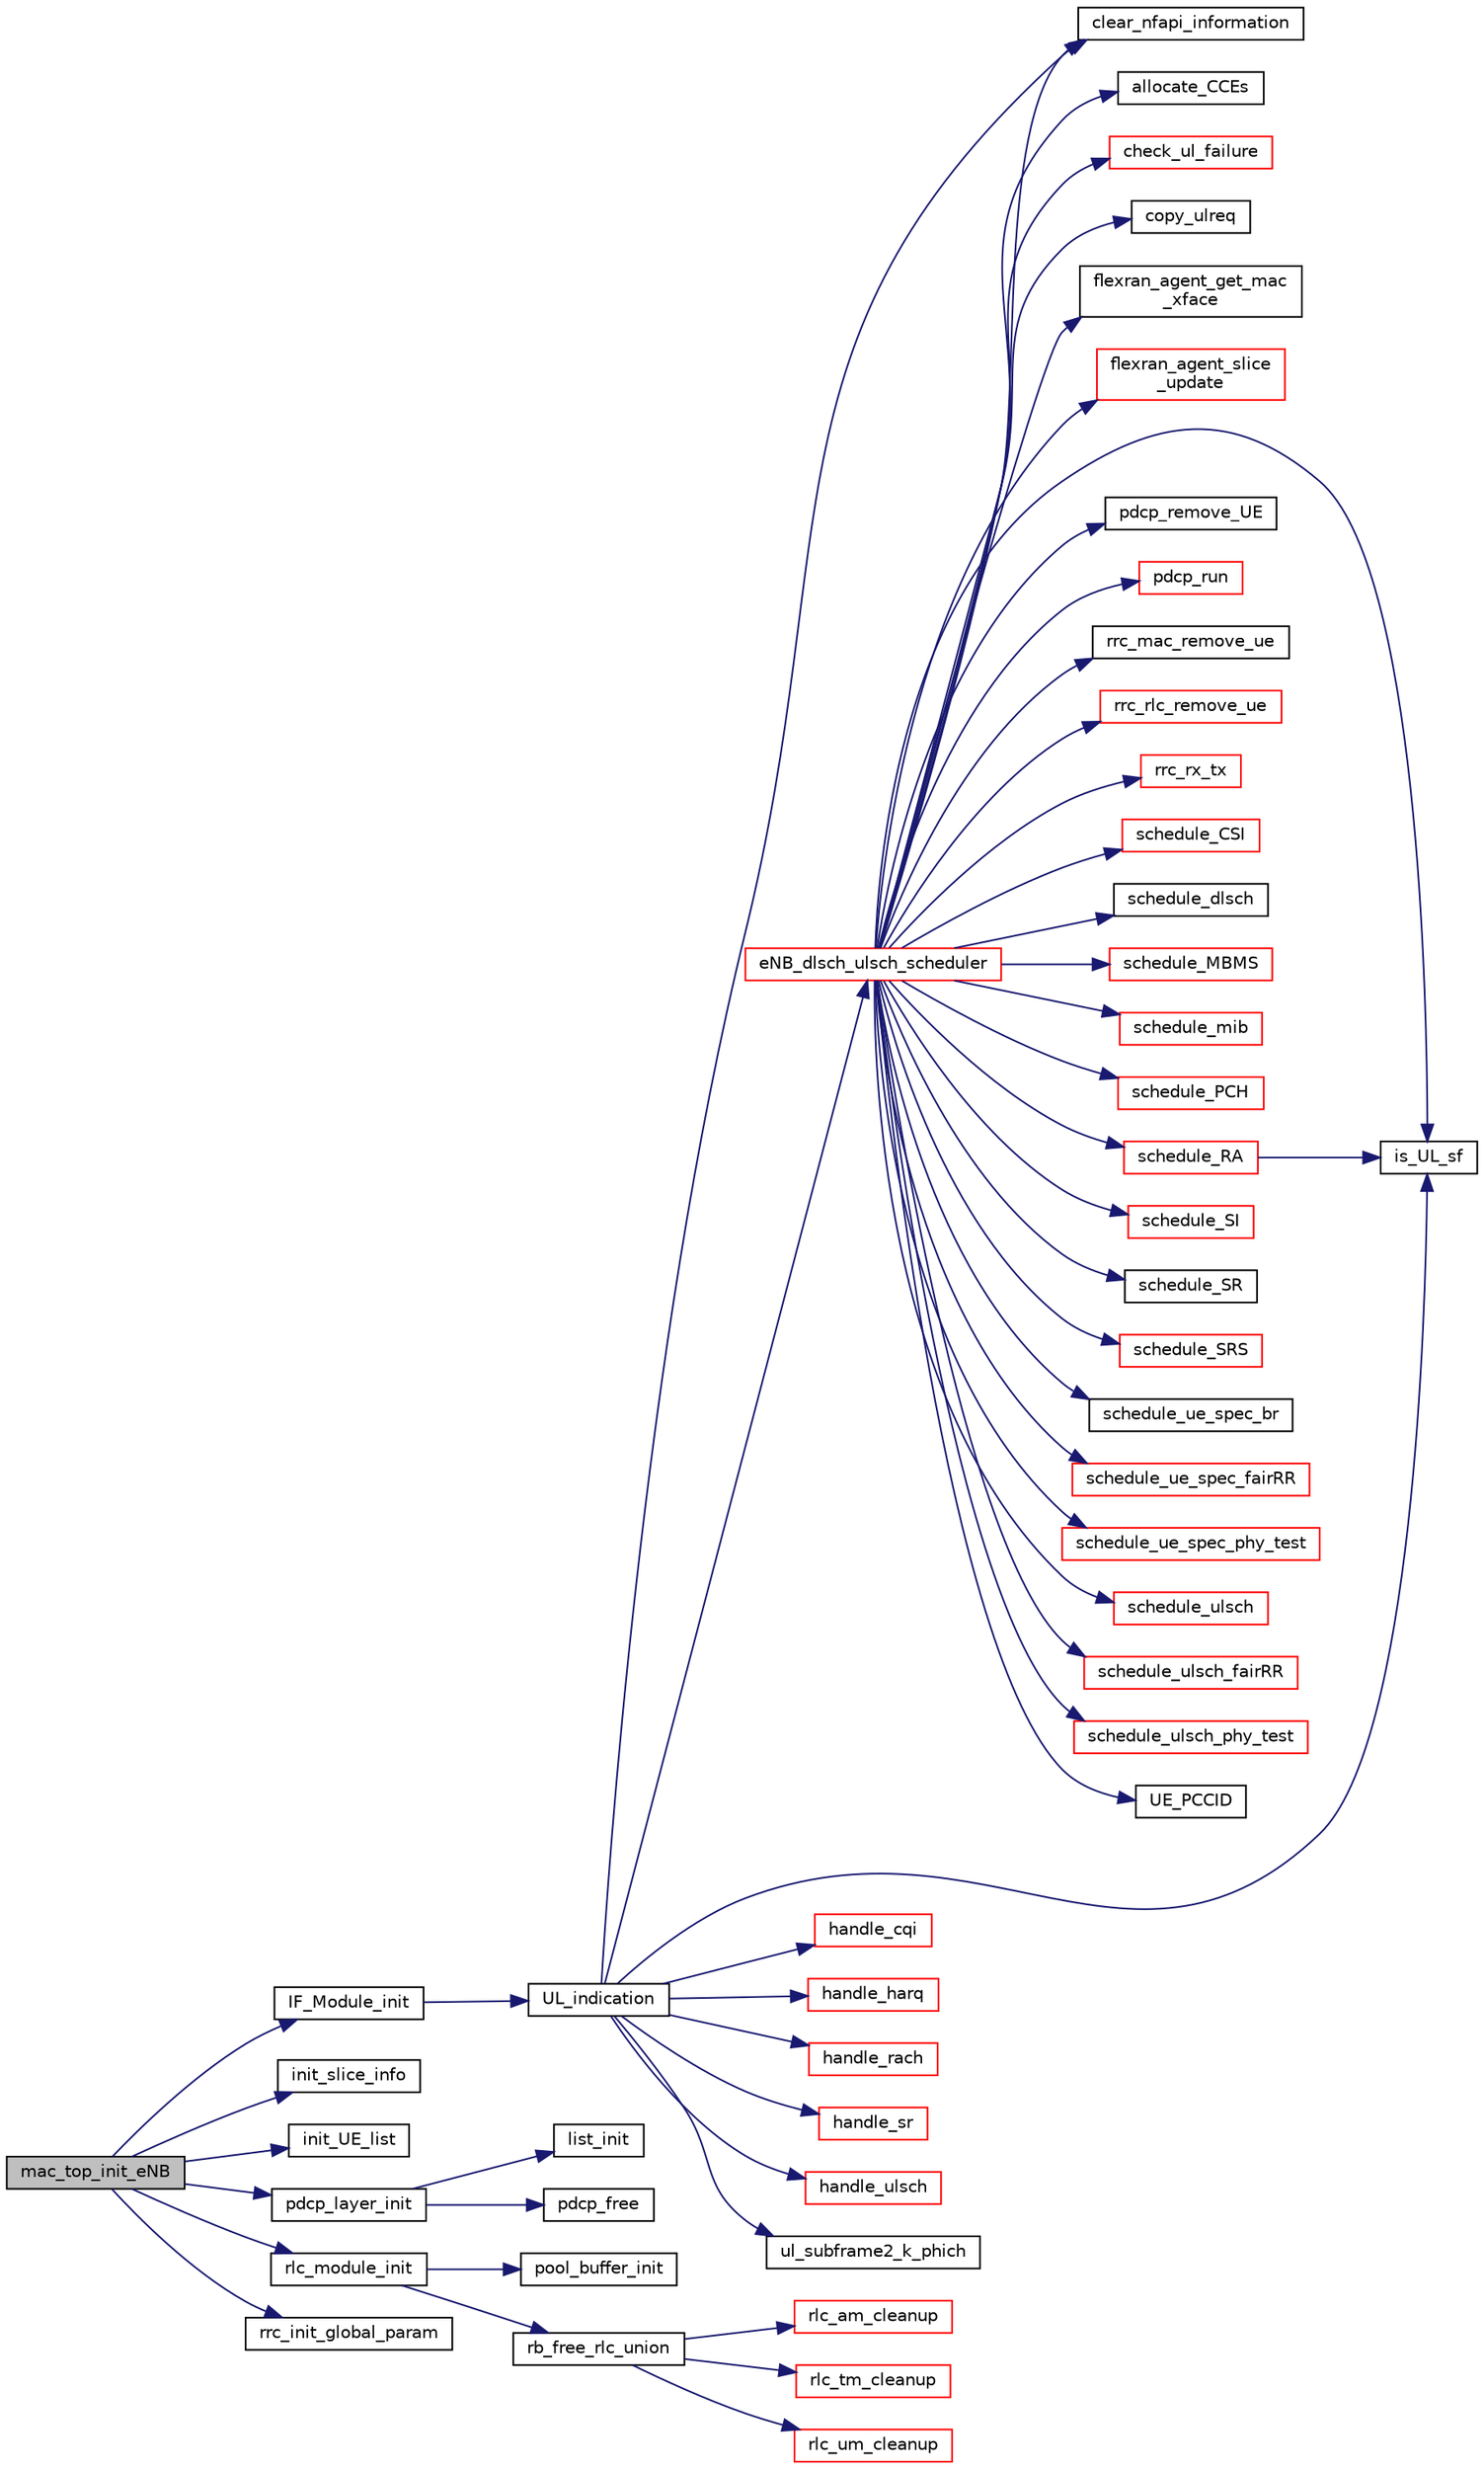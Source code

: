 digraph "mac_top_init_eNB"
{
 // LATEX_PDF_SIZE
  edge [fontname="Helvetica",fontsize="10",labelfontname="Helvetica",labelfontsize="10"];
  node [fontname="Helvetica",fontsize="10",shape=record];
  rankdir="LR";
  Node1 [label="mac_top_init_eNB",height=0.2,width=0.4,color="black", fillcolor="grey75", style="filled", fontcolor="black",tooltip=" "];
  Node1 -> Node2 [color="midnightblue",fontsize="10",style="solid",fontname="Helvetica"];
  Node2 [label="IF_Module_init",height=0.2,width=0.4,color="black", fillcolor="white", style="filled",URL="$IF__Module_8c.html#a889f718a2d163ae240f8aa0732d35a81",tooltip=" "];
  Node2 -> Node3 [color="midnightblue",fontsize="10",style="solid",fontname="Helvetica"];
  Node3 [label="UL_indication",height=0.2,width=0.4,color="black", fillcolor="white", style="filled",URL="$IF__Module_8c.html#af5b5ea6a82a6c3d16c63800a6872ef7c",tooltip=" "];
  Node3 -> Node4 [color="midnightblue",fontsize="10",style="solid",fontname="Helvetica"];
  Node4 [label="clear_nfapi_information",height=0.2,width=0.4,color="black", fillcolor="white", style="filled",URL="$group____mac.html#ga237541d2b485951631a7f7487adc2314",tooltip=" "];
  Node3 -> Node5 [color="midnightblue",fontsize="10",style="solid",fontname="Helvetica"];
  Node5 [label="eNB_dlsch_ulsch_scheduler",height=0.2,width=0.4,color="red", fillcolor="white", style="filled",URL="$group____mac.html#ga2a3ebd99050898af5b0f5ff9c9785897",tooltip=" "];
  Node5 -> Node6 [color="midnightblue",fontsize="10",style="solid",fontname="Helvetica"];
  Node6 [label="allocate_CCEs",height=0.2,width=0.4,color="black", fillcolor="white", style="filled",URL="$group____mac.html#ga08cfa26038e6093a403c015ec8bc3a4c",tooltip=" "];
  Node5 -> Node7 [color="midnightblue",fontsize="10",style="solid",fontname="Helvetica"];
  Node7 [label="check_ul_failure",height=0.2,width=0.4,color="red", fillcolor="white", style="filled",URL="$eNB__scheduler_8c.html#af48e560265cb7fa55295580e5fdca021",tooltip=" "];
  Node5 -> Node4 [color="midnightblue",fontsize="10",style="solid",fontname="Helvetica"];
  Node5 -> Node15 [color="midnightblue",fontsize="10",style="solid",fontname="Helvetica"];
  Node15 [label="copy_ulreq",height=0.2,width=0.4,color="black", fillcolor="white", style="filled",URL="$eNB__scheduler_8c.html#abb2d9b129635102d0df4162258504514",tooltip=" "];
  Node5 -> Node16 [color="midnightblue",fontsize="10",style="solid",fontname="Helvetica"];
  Node16 [label="flexran_agent_get_mac\l_xface",height=0.2,width=0.4,color="black", fillcolor="white", style="filled",URL="$flexran__agent__mac_8c.html#a6ed74fc929d98eb8129181d1f5b00d08",tooltip=" "];
  Node5 -> Node17 [color="midnightblue",fontsize="10",style="solid",fontname="Helvetica"];
  Node17 [label="flexran_agent_slice\l_update",height=0.2,width=0.4,color="red", fillcolor="white", style="filled",URL="$flexran__agent__mac_8c.html#a0d004b81683913813b1f18b1f700e5f3",tooltip=" "];
  Node5 -> Node74 [color="midnightblue",fontsize="10",style="solid",fontname="Helvetica"];
  Node74 [label="is_UL_sf",height=0.2,width=0.4,color="black", fillcolor="white", style="filled",URL="$group____mac.html#gaf47f6641ee54ffd8b8dc98462244048d",tooltip=" "];
  Node5 -> Node75 [color="midnightblue",fontsize="10",style="solid",fontname="Helvetica"];
  Node75 [label="pdcp_remove_UE",height=0.2,width=0.4,color="black", fillcolor="white", style="filled",URL="$group____pdcp.html#ga9eb9a8bc6147fb026ec43b569659fb52",tooltip="Function for RRC to remove UE from PDCP module hashtable."];
  Node5 -> Node76 [color="midnightblue",fontsize="10",style="solid",fontname="Helvetica"];
  Node76 [label="pdcp_run",height=0.2,width=0.4,color="red", fillcolor="white", style="filled",URL="$group____pdcp.html#gaaf877f8fcf559b90eadcbcc2460ba0ef",tooltip="Runs PDCP entity to let it handle incoming/outgoing SDUs."];
  Node5 -> Node91 [color="midnightblue",fontsize="10",style="solid",fontname="Helvetica"];
  Node91 [label="rrc_mac_remove_ue",height=0.2,width=0.4,color="black", fillcolor="white", style="filled",URL="$group____mac.html#ga2d1a1a9fdd1d4eac3b05078258de538c",tooltip=" "];
  Node5 -> Node92 [color="midnightblue",fontsize="10",style="solid",fontname="Helvetica"];
  Node92 [label="rrc_rlc_remove_ue",height=0.2,width=0.4,color="red", fillcolor="white", style="filled",URL="$group__em.html#ga0da44c486411f7cc9441fe90bfc0e143",tooltip="Remove all RLC protocol instances from all radio bearers allocated to a UE."];
  Node5 -> Node94 [color="midnightblue",fontsize="10",style="solid",fontname="Helvetica"];
  Node94 [label="rrc_rx_tx",height=0.2,width=0.4,color="red", fillcolor="white", style="filled",URL="$LITE_2rrc__common_8c.html#a955366d1b4e84e5a73d64fb8ddf0f7d9",tooltip=" "];
  Node5 -> Node150 [color="midnightblue",fontsize="10",style="solid",fontname="Helvetica"];
  Node150 [label="schedule_CSI",height=0.2,width=0.4,color="red", fillcolor="white", style="filled",URL="$eNB__scheduler_8c.html#a3a4e50a665da2f93aa2b7ad7977ad3d5",tooltip=" "];
  Node5 -> Node154 [color="midnightblue",fontsize="10",style="solid",fontname="Helvetica"];
  Node154 [label="schedule_dlsch",height=0.2,width=0.4,color="black", fillcolor="white", style="filled",URL="$group____mac.html#gab28eef1f7da2aa0e4a9c857746d468ac",tooltip="UE specific DLSCH scheduling. Retrieves next ue to be schduled from round-robin scheduler and gets th..."];
  Node5 -> Node155 [color="midnightblue",fontsize="10",style="solid",fontname="Helvetica"];
  Node155 [label="schedule_MBMS",height=0.2,width=0.4,color="red", fillcolor="white", style="filled",URL="$group____mac.html#ga467b6d5c32d1607f95d4da25b18601ad",tooltip="MBMS scheduling: Checking the position for MBSFN subframes. Create MSI, transfer MCCH from RRC to MAC..."];
  Node5 -> Node172 [color="midnightblue",fontsize="10",style="solid",fontname="Helvetica"];
  Node172 [label="schedule_mib",height=0.2,width=0.4,color="red", fillcolor="white", style="filled",URL="$group____mac.html#gab91966c660f32a9e67ea124ed23c7a5f",tooltip="MIB scheduling for PBCH. This function requests the MIB from RRC and provides it to L1."];
  Node5 -> Node173 [color="midnightblue",fontsize="10",style="solid",fontname="Helvetica"];
  Node173 [label="schedule_PCH",height=0.2,width=0.4,color="red", fillcolor="white", style="filled",URL="$group____mac.html#ga315f527307d1f3b4802ebc51a0e00d5f",tooltip="First stage of PCH Scheduling. Gets a PCH SDU from RRC if available and computes the MCS required to ..."];
  Node5 -> Node177 [color="midnightblue",fontsize="10",style="solid",fontname="Helvetica"];
  Node177 [label="schedule_RA",height=0.2,width=0.4,color="red", fillcolor="white", style="filled",URL="$group____mac.html#ga9fced5fac952bd5b3f37c136509d1f2d",tooltip="First stage of Random-Access Scheduling. Loops over the ras and checks if RAR, Msg3 or its retransmis..."];
  Node177 -> Node74 [color="midnightblue",fontsize="10",style="solid",fontname="Helvetica"];
  Node5 -> Node188 [color="midnightblue",fontsize="10",style="solid",fontname="Helvetica"];
  Node188 [label="schedule_SI",height=0.2,width=0.4,color="red", fillcolor="white", style="filled",URL="$group____mac.html#ga89cfae638deeee04f4f6f472029d31e5",tooltip="First stage of SI Scheduling. Gets a SI SDU from RRC if available and computes the MCS required to tr..."];
  Node5 -> Node192 [color="midnightblue",fontsize="10",style="solid",fontname="Helvetica"];
  Node192 [label="schedule_SR",height=0.2,width=0.4,color="black", fillcolor="white", style="filled",URL="$eNB__scheduler_8c.html#a101178d0829e753364e04882940b9f47",tooltip=" "];
  Node5 -> Node193 [color="midnightblue",fontsize="10",style="solid",fontname="Helvetica"];
  Node193 [label="schedule_SRS",height=0.2,width=0.4,color="red", fillcolor="white", style="filled",URL="$eNB__scheduler_8c.html#ac1aa1ee3b32c6bd54c54831b45772b47",tooltip=" "];
  Node5 -> Node195 [color="midnightblue",fontsize="10",style="solid",fontname="Helvetica"];
  Node195 [label="schedule_ue_spec_br",height=0.2,width=0.4,color="black", fillcolor="white", style="filled",URL="$group____mac.html#ga71742d8cfb8a67abdd00faa970e9d326",tooltip=" "];
  Node5 -> Node196 [color="midnightblue",fontsize="10",style="solid",fontname="Helvetica"];
  Node196 [label="schedule_ue_spec_fairRR",height=0.2,width=0.4,color="red", fillcolor="white", style="filled",URL="$eNB__scheduler__fairRR_8c.html#a7cb0cf3bc998bebe482e86b52503abb1",tooltip=" "];
  Node5 -> Node220 [color="midnightblue",fontsize="10",style="solid",fontname="Helvetica"];
  Node220 [label="schedule_ue_spec_phy_test",height=0.2,width=0.4,color="red", fillcolor="white", style="filled",URL="$group____mac.html#gaf37ba484dd657678cb1a760027e945e6",tooltip=" "];
  Node5 -> Node221 [color="midnightblue",fontsize="10",style="solid",fontname="Helvetica"];
  Node221 [label="schedule_ulsch",height=0.2,width=0.4,color="red", fillcolor="white", style="filled",URL="$group____mac.html#ga8b96ae9e7064bd69159f7bc41f2aaba5",tooltip="top ULSCH Scheduling for TDD (config 1-6)."];
  Node5 -> Node231 [color="midnightblue",fontsize="10",style="solid",fontname="Helvetica"];
  Node231 [label="schedule_ulsch_fairRR",height=0.2,width=0.4,color="red", fillcolor="white", style="filled",URL="$eNB__scheduler__fairRR_8c.html#a8146cedda1d2207695a30d8088ecd35e",tooltip=" "];
  Node5 -> Node243 [color="midnightblue",fontsize="10",style="solid",fontname="Helvetica"];
  Node243 [label="schedule_ulsch_phy_test",height=0.2,width=0.4,color="red", fillcolor="white", style="filled",URL="$group____mac.html#ga7150fa1246d2af5b8807841adea861ec",tooltip=" "];
  Node5 -> Node185 [color="midnightblue",fontsize="10",style="solid",fontname="Helvetica"];
  Node185 [label="UE_PCCID",height=0.2,width=0.4,color="black", fillcolor="white", style="filled",URL="$group____mac.html#ga63d612e6b94450ff40406b999ab25448",tooltip=" "];
  Node3 -> Node244 [color="midnightblue",fontsize="10",style="solid",fontname="Helvetica"];
  Node244 [label="handle_cqi",height=0.2,width=0.4,color="red", fillcolor="white", style="filled",URL="$IF__Module_8c.html#a0f074f2b5d0c200a2cc1015961998d6c",tooltip=" "];
  Node3 -> Node247 [color="midnightblue",fontsize="10",style="solid",fontname="Helvetica"];
  Node247 [label="handle_harq",height=0.2,width=0.4,color="red", fillcolor="white", style="filled",URL="$IF__Module_8c.html#ad15acd175b7a609f3ad174b39af5fada",tooltip=" "];
  Node3 -> Node250 [color="midnightblue",fontsize="10",style="solid",fontname="Helvetica"];
  Node250 [label="handle_rach",height=0.2,width=0.4,color="red", fillcolor="white", style="filled",URL="$IF__Module_8c.html#a801dde2119a5ac4b5d583e26f06b6669",tooltip=" "];
  Node3 -> Node254 [color="midnightblue",fontsize="10",style="solid",fontname="Helvetica"];
  Node254 [label="handle_sr",height=0.2,width=0.4,color="red", fillcolor="white", style="filled",URL="$IF__Module_8c.html#ae83c54bffc646a3a91e8a9522eb8052b",tooltip=" "];
  Node3 -> Node257 [color="midnightblue",fontsize="10",style="solid",fontname="Helvetica"];
  Node257 [label="handle_ulsch",height=0.2,width=0.4,color="red", fillcolor="white", style="filled",URL="$IF__Module_8c.html#afb0615963db57d6fffb3d2d35befba28",tooltip=" "];
  Node3 -> Node74 [color="midnightblue",fontsize="10",style="solid",fontname="Helvetica"];
  Node3 -> Node264 [color="midnightblue",fontsize="10",style="solid",fontname="Helvetica"];
  Node264 [label="ul_subframe2_k_phich",height=0.2,width=0.4,color="black", fillcolor="white", style="filled",URL="$group____mac.html#ga9ee2cdaf32802b891776ab9d70af9eb6",tooltip=" "];
  Node1 -> Node368 [color="midnightblue",fontsize="10",style="solid",fontname="Helvetica"];
  Node368 [label="init_slice_info",height=0.2,width=0.4,color="black", fillcolor="white", style="filled",URL="$group____mac.html#gad020c8c6736262fecd4664b6404dc13c",tooltip=" "];
  Node1 -> Node369 [color="midnightblue",fontsize="10",style="solid",fontname="Helvetica"];
  Node369 [label="init_UE_list",height=0.2,width=0.4,color="black", fillcolor="white", style="filled",URL="$group____mac.html#ga0eccff20a76e5c1a4da8d392d27dda97",tooltip=" "];
  Node1 -> Node370 [color="midnightblue",fontsize="10",style="solid",fontname="Helvetica"];
  Node370 [label="pdcp_layer_init",height=0.2,width=0.4,color="black", fillcolor="white", style="filled",URL="$group____pdcp.html#gad431a3d18b406f505fb1ae91213c62d1",tooltip=" "];
  Node370 -> Node115 [color="midnightblue",fontsize="10",style="solid",fontname="Helvetica"];
  Node115 [label="list_init",height=0.2,width=0.4,color="black", fillcolor="white", style="filled",URL="$list_8c.html#a896782f4f794d085242b80e09bbc91dd",tooltip=" "];
  Node370 -> Node371 [color="midnightblue",fontsize="10",style="solid",fontname="Helvetica"];
  Node371 [label="pdcp_free",height=0.2,width=0.4,color="black", fillcolor="white", style="filled",URL="$pdcp_8c.html#a4a5257502aad38255aa34acf9216af8f",tooltip=" "];
  Node1 -> Node372 [color="midnightblue",fontsize="10",style="solid",fontname="Helvetica"];
  Node372 [label="rlc_module_init",height=0.2,width=0.4,color="black", fillcolor="white", style="filled",URL="$group__em.html#ga8a21a99b77bae78c21114212ee98f69f",tooltip="RAZ the memory of the RLC layer, initialize the memory pool manager (mem_block_t structures mainly us..."];
  Node372 -> Node373 [color="midnightblue",fontsize="10",style="solid",fontname="Helvetica"];
  Node373 [label="pool_buffer_init",height=0.2,width=0.4,color="black", fillcolor="white", style="filled",URL="$mem__block_8c.html#ad3a69d5a7ed32f575ea6c61d27cf0e3b",tooltip=" "];
  Node372 -> Node374 [color="midnightblue",fontsize="10",style="solid",fontname="Helvetica"];
  Node374 [label="rb_free_rlc_union",height=0.2,width=0.4,color="black", fillcolor="white", style="filled",URL="$group__em.html#ga833d703a0ba5dc802af8c38342a5a41c",tooltip="Free the rlc memory contained in the RLC embedded in the rlc_union_t struct pointed by of the rlcu_pP..."];
  Node374 -> Node375 [color="midnightblue",fontsize="10",style="solid",fontname="Helvetica"];
  Node375 [label="rlc_am_cleanup",height=0.2,width=0.4,color="red", fillcolor="white", style="filled",URL="$group__em.html#gaee23da96f55d01cf9235fd51a77dd6f3",tooltip="Free all memory resources allocated and kept by this RLC AM instance."];
  Node374 -> Node378 [color="midnightblue",fontsize="10",style="solid",fontname="Helvetica"];
  Node378 [label="rlc_tm_cleanup",height=0.2,width=0.4,color="red", fillcolor="white", style="filled",URL="$group__em.html#gae5a8a651337cf3b3837af170d19dc7f4",tooltip="Free all allocated memory (lists and buffers) previously allocated by this RLC TM instance."];
  Node374 -> Node379 [color="midnightblue",fontsize="10",style="solid",fontname="Helvetica"];
  Node379 [label="rlc_um_cleanup",height=0.2,width=0.4,color="red", fillcolor="white", style="filled",URL="$group__em.html#ga5379c33a0df605345b70616b41b6ab68",tooltip="Free all allocated memory (lists and buffers) previously allocated by this RLC UM instance."];
  Node1 -> Node380 [color="midnightblue",fontsize="10",style="solid",fontname="Helvetica"];
  Node380 [label="rrc_init_global_param",height=0.2,width=0.4,color="black", fillcolor="white", style="filled",URL="$group____rrc.html#gade79643da4980d980ff603275e52c99a",tooltip=" "];
}

